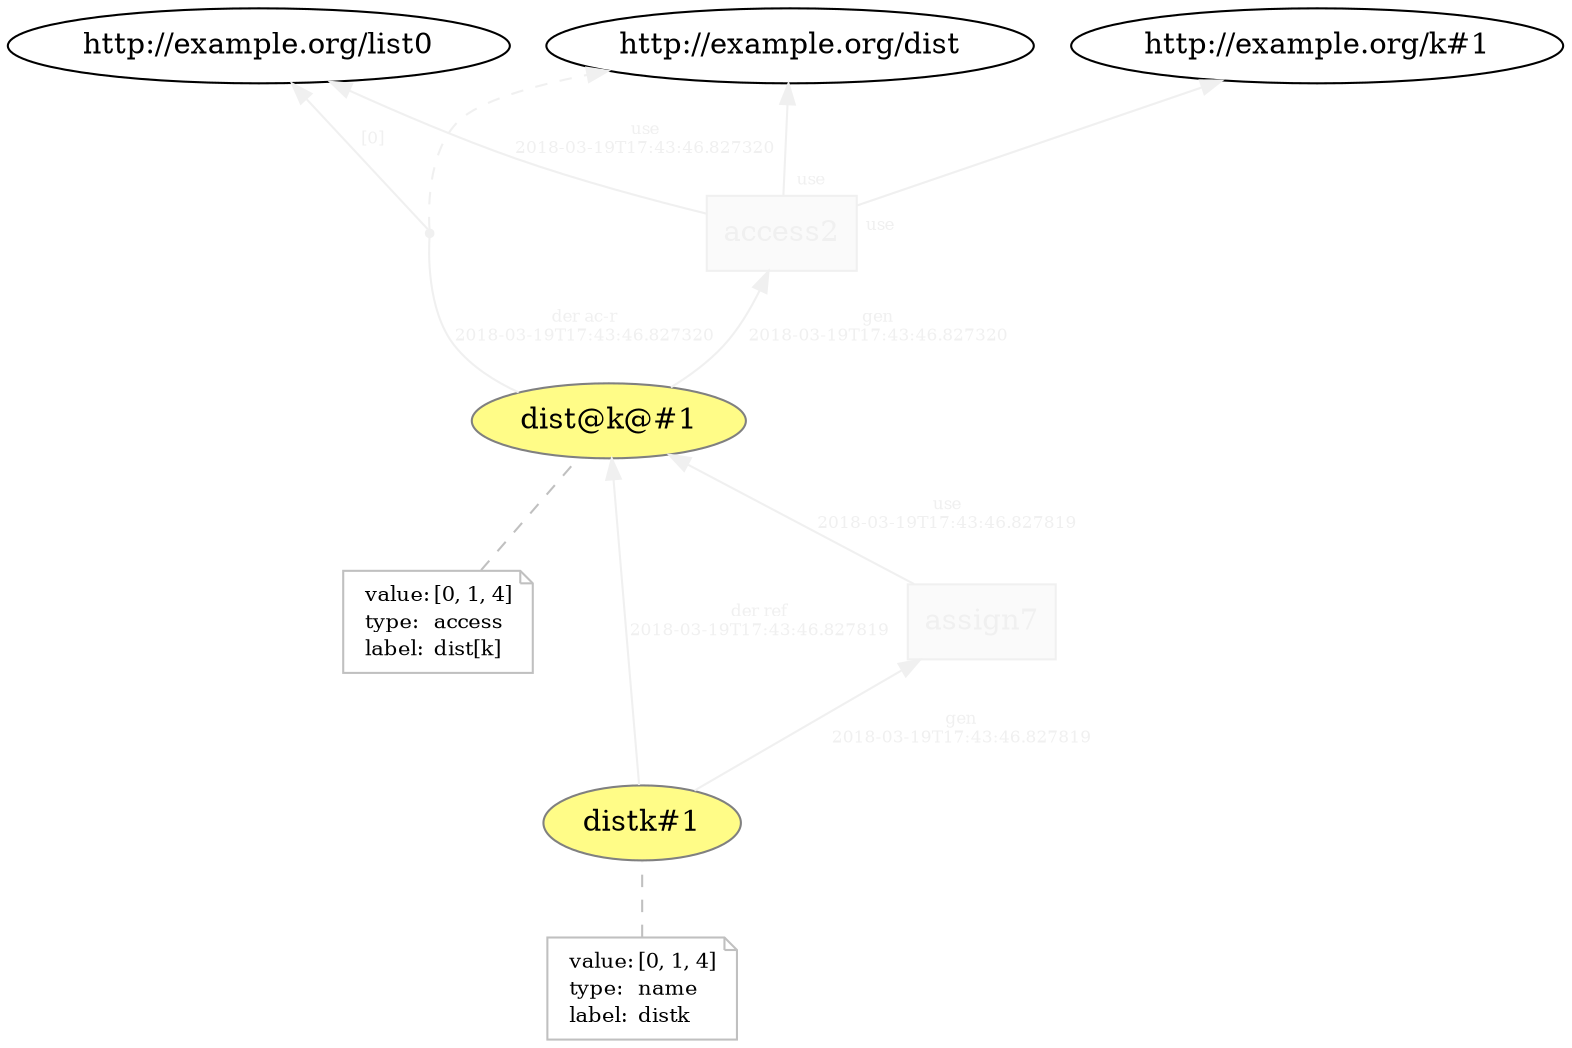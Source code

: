 digraph "PROV" { size="16,12"; rankdir="BT";
"http://example.org/dist@k@#1" [fillcolor="#FFFC87",color="#808080",style="filled",label="dist@k@#1",URL="http://example.org/dist@k@#1"]
"-attrs0" [color="gray",shape="note",fontsize="10",fontcolor="black",label=<<TABLE cellpadding="0" border="0">
	<TR>
	    <TD align="left">value:</TD>
	    <TD align="left">[0, 1, 4]</TD>
	</TR>
	<TR>
	    <TD align="left">type:</TD>
	    <TD align="left">access</TD>
	</TR>
	<TR>
	    <TD align="left">label:</TD>
	    <TD align="left">dist[k]</TD>
	</TR>
</TABLE>>]
"-attrs0" -> "http://example.org/dist@k@#1" [color="gray",style="dashed",arrowhead="none"]
"http://example.org/access2" [fillcolor="#FAFAFA",color="#F0F0F0",shape="polygon",sides="4",style="filled",fontcolor="#F0F0F0",label="access2",URL="http://example.org/access2"]
"bn0" [shape="point",label="",fontcolor="#F0F0F0",color="#F0F0F0"]
"http://example.org/dist@k@#1" -> "bn0" [fontsize="8",distance="1.5",angle="60.0",rotation="20",label="der ac-r
2018-03-19T17:43:46.827320",arrowhead="none",fontcolor="#F0F0F0",color="#F0F0F0"]
"bn0" -> "http://example.org/dist" [style="dashed",fontcolor="#F0F0F0",color="#F0F0F0"]
"bn0" -> "http://example.org/list0" [fontsize="8",distance="1.5",angle="60.0",rotation="20",label="[0]",fontcolor="#F0F0F0",color="#F0F0F0"]
"http://example.org/access2" -> "http://example.org/dist" [labelfontsize="8",labeldistance="1.5",labelangle="60.0",rotation="20",taillabel="use",fontcolor="#F0F0F0",color="#F0F0F0"]
"http://example.org/access2" -> "http://example.org/k#1" [labelfontsize="8",labeldistance="1.5",labelangle="60.0",rotation="20",taillabel="use",fontcolor="#F0F0F0",color="#F0F0F0"]
"http://example.org/distk#1" [fillcolor="#FFFC87",color="#808080",style="filled",label="distk#1",URL="http://example.org/distk#1"]
"-attrs1" [color="gray",shape="note",fontsize="10",fontcolor="black",label=<<TABLE cellpadding="0" border="0">
	<TR>
	    <TD align="left">value:</TD>
	    <TD align="left">[0, 1, 4]</TD>
	</TR>
	<TR>
	    <TD align="left">type:</TD>
	    <TD align="left">name</TD>
	</TR>
	<TR>
	    <TD align="left">label:</TD>
	    <TD align="left">distk</TD>
	</TR>
</TABLE>>]
"-attrs1" -> "http://example.org/distk#1" [color="gray",style="dashed",arrowhead="none"]
"http://example.org/assign7" [fillcolor="#FAFAFA",color="#F0F0F0",shape="polygon",sides="4",style="filled",fontcolor="#F0F0F0",label="assign7",URL="http://example.org/assign7"]
"http://example.org/distk#1" -> "http://example.org/dist@k@#1" [fontsize="8",distance="1.5",angle="60.0",rotation="20",label="der ref
2018-03-19T17:43:46.827819",fontcolor="#F0F0F0",color="#F0F0F0"]
"http://example.org/access2" -> "http://example.org/list0" [fontsize="8",distance="1.5",angle="60.0",rotation="20",label="use
2018-03-19T17:43:46.827320",fontcolor="#F0F0F0",color="#F0F0F0"]
"http://example.org/assign7" -> "http://example.org/dist@k@#1" [fontsize="8",distance="1.5",angle="60.0",rotation="20",label="use
2018-03-19T17:43:46.827819",fontcolor="#F0F0F0",color="#F0F0F0"]
"http://example.org/dist@k@#1" -> "http://example.org/access2" [fontsize="8",distance="1.5",angle="60.0",rotation="20",label="gen
2018-03-19T17:43:46.827320",fontcolor="#F0F0F0",color="#F0F0F0"]
"http://example.org/distk#1" -> "http://example.org/assign7" [fontsize="8",distance="1.5",angle="60.0",rotation="20",label="gen
2018-03-19T17:43:46.827819",fontcolor="#F0F0F0",color="#F0F0F0"]
}